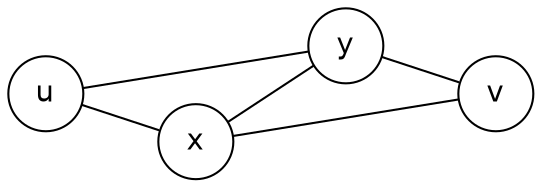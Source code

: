 graph G
{
  rankdir = LR;
  node [shape = circle, fontname = Helvetica];
  0 [label = "u"];
  1 [label = "x"];
  2 [label = "y"];
  3 [label = "v"];
  0 -- 1;
  0 -- 2;
  1 -- 2;
  1 -- 3;
  2 -- 3;
}
